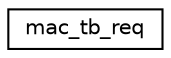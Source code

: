 digraph "Graphical Class Hierarchy"
{
 // LATEX_PDF_SIZE
  edge [fontname="Helvetica",fontsize="10",labelfontname="Helvetica",labelfontsize="10"];
  node [fontname="Helvetica",fontsize="10",shape=record];
  rankdir="LR";
  Node0 [label="mac_tb_req",height=0.2,width=0.4,color="black", fillcolor="white", style="filled",URL="$structmac__tb__req.html",tooltip=" "];
}
